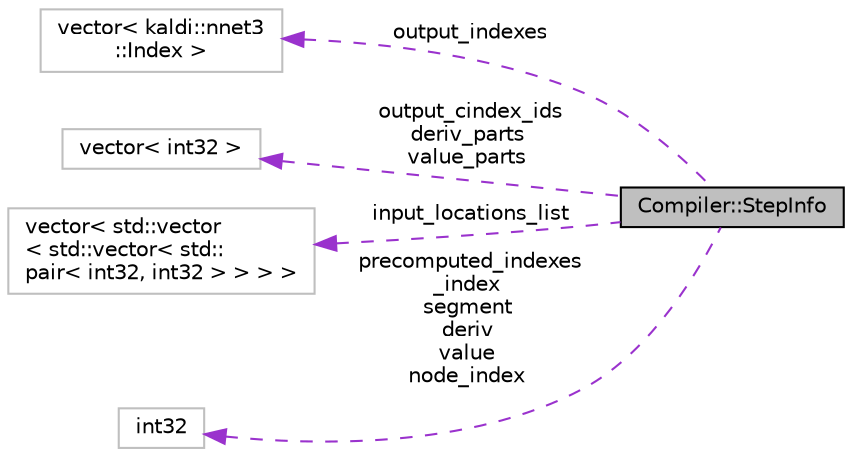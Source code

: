 digraph "Compiler::StepInfo"
{
  edge [fontname="Helvetica",fontsize="10",labelfontname="Helvetica",labelfontsize="10"];
  node [fontname="Helvetica",fontsize="10",shape=record];
  rankdir="LR";
  Node1 [label="Compiler::StepInfo",height=0.2,width=0.4,color="black", fillcolor="grey75", style="filled", fontcolor="black"];
  Node2 -> Node1 [dir="back",color="darkorchid3",fontsize="10",style="dashed",label=" output_indexes" ,fontname="Helvetica"];
  Node2 [label="vector\< kaldi::nnet3\l::Index \>",height=0.2,width=0.4,color="grey75", fillcolor="white", style="filled"];
  Node3 -> Node1 [dir="back",color="darkorchid3",fontsize="10",style="dashed",label=" output_cindex_ids\nderiv_parts\nvalue_parts" ,fontname="Helvetica"];
  Node3 [label="vector\< int32 \>",height=0.2,width=0.4,color="grey75", fillcolor="white", style="filled"];
  Node4 -> Node1 [dir="back",color="darkorchid3",fontsize="10",style="dashed",label=" input_locations_list" ,fontname="Helvetica"];
  Node4 [label="vector\< std::vector\l\< std::vector\< std::\lpair\< int32, int32 \> \> \> \>",height=0.2,width=0.4,color="grey75", fillcolor="white", style="filled"];
  Node5 -> Node1 [dir="back",color="darkorchid3",fontsize="10",style="dashed",label=" precomputed_indexes\l_index\nsegment\nderiv\nvalue\nnode_index" ,fontname="Helvetica"];
  Node5 [label="int32",height=0.2,width=0.4,color="grey75", fillcolor="white", style="filled"];
}
